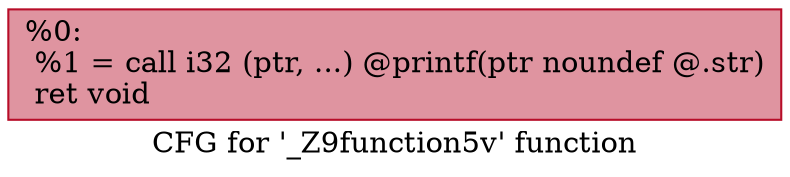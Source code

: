 digraph "CFG for '_Z9function5v' function" {
	label="CFG for '_Z9function5v' function";

	Node0x55a2dda1d120 [shape=record,color="#b70d28ff", style=filled, fillcolor="#b70d2870",label="{%0:\l  %1 = call i32 (ptr, ...) @printf(ptr noundef @.str)\l  ret void\l}"];
}
